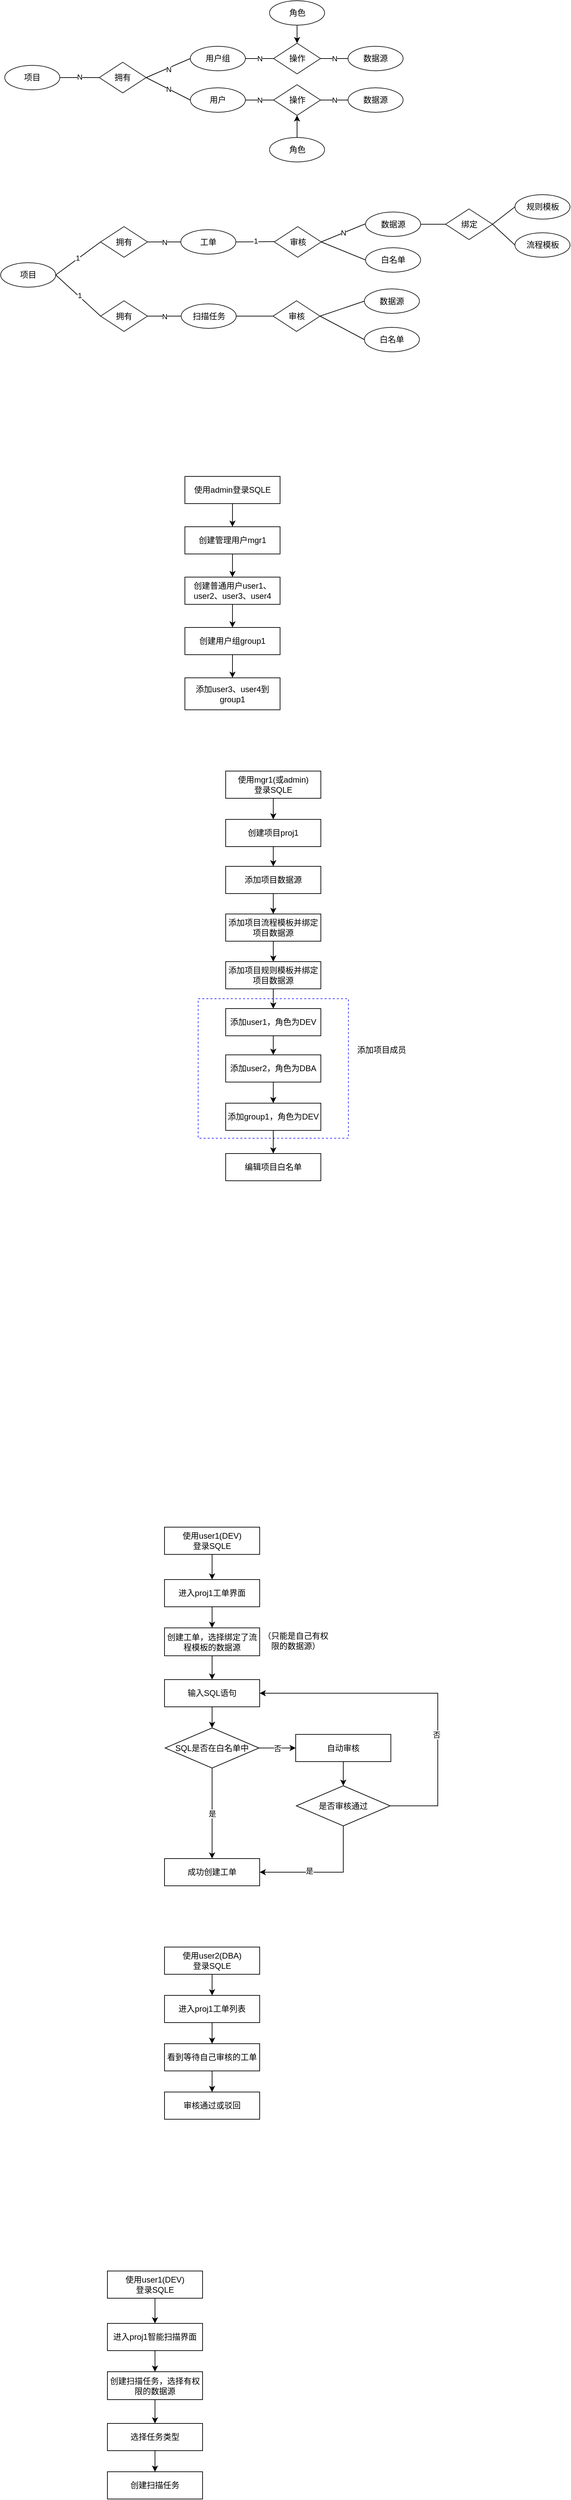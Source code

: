 <mxfile version="20.4.0" type="github">
  <diagram id="mYVRujsw0kvANxDBXX0q" name="Page-1">
    <mxGraphModel dx="1426" dy="1893" grid="0" gridSize="10" guides="1" tooltips="1" connect="1" arrows="1" fold="1" page="1" pageScale="1" pageWidth="850" pageHeight="1100" math="0" shadow="0">
      <root>
        <mxCell id="0" />
        <mxCell id="1" parent="0" />
        <mxCell id="mYt-dQ_EKpgAcm44ap4p-28" value="" style="verticalLabelPosition=bottom;verticalAlign=top;html=1;shape=mxgraph.basic.rect;fillColor2=none;strokeWidth=1;size=20;indent=5;fillColor=none;dashed=1;strokeColor=#3333FF;" vertex="1" parent="1">
          <mxGeometry x="292.5" y="382.5" width="221" height="205" as="geometry" />
        </mxCell>
        <mxCell id="mYt-dQ_EKpgAcm44ap4p-18" style="edgeStyle=orthogonalEdgeStyle;rounded=0;orthogonalLoop=1;jettySize=auto;html=1;" edge="1" parent="1" source="7y-xZiBahoW6S9qinBv4-1" target="7y-xZiBahoW6S9qinBv4-3">
          <mxGeometry relative="1" as="geometry" />
        </mxCell>
        <mxCell id="7y-xZiBahoW6S9qinBv4-1" value="使用admin登录SQLE" style="rounded=0;whiteSpace=wrap;html=1;" parent="1" vertex="1">
          <mxGeometry x="273" y="-385" width="140" height="40" as="geometry" />
        </mxCell>
        <mxCell id="mYt-dQ_EKpgAcm44ap4p-19" style="edgeStyle=orthogonalEdgeStyle;rounded=0;orthogonalLoop=1;jettySize=auto;html=1;" edge="1" parent="1" source="7y-xZiBahoW6S9qinBv4-3" target="7y-xZiBahoW6S9qinBv4-5">
          <mxGeometry relative="1" as="geometry" />
        </mxCell>
        <mxCell id="7y-xZiBahoW6S9qinBv4-3" value="创建管理用户mgr1" style="rounded=0;whiteSpace=wrap;html=1;" parent="1" vertex="1">
          <mxGeometry x="273" y="-311" width="140" height="40" as="geometry" />
        </mxCell>
        <mxCell id="mYt-dQ_EKpgAcm44ap4p-20" style="edgeStyle=orthogonalEdgeStyle;rounded=0;orthogonalLoop=1;jettySize=auto;html=1;entryX=0.5;entryY=0;entryDx=0;entryDy=0;" edge="1" parent="1" source="7y-xZiBahoW6S9qinBv4-5" target="7y-xZiBahoW6S9qinBv4-7">
          <mxGeometry relative="1" as="geometry" />
        </mxCell>
        <mxCell id="7y-xZiBahoW6S9qinBv4-5" value="创建普通用户user1、user2、user3、user4" style="rounded=0;whiteSpace=wrap;html=1;" parent="1" vertex="1">
          <mxGeometry x="273" y="-237" width="140" height="40" as="geometry" />
        </mxCell>
        <mxCell id="mYt-dQ_EKpgAcm44ap4p-21" style="edgeStyle=orthogonalEdgeStyle;rounded=0;orthogonalLoop=1;jettySize=auto;html=1;entryX=0.5;entryY=0;entryDx=0;entryDy=0;" edge="1" parent="1" source="7y-xZiBahoW6S9qinBv4-7" target="7y-xZiBahoW6S9qinBv4-15">
          <mxGeometry relative="1" as="geometry" />
        </mxCell>
        <mxCell id="7y-xZiBahoW6S9qinBv4-7" value="创建用户组group1" style="rounded=0;whiteSpace=wrap;html=1;" parent="1" vertex="1">
          <mxGeometry x="273" y="-163" width="140" height="40" as="geometry" />
        </mxCell>
        <mxCell id="7y-xZiBahoW6S9qinBv4-15" value="添加user3、user4到group1" style="rounded=0;whiteSpace=wrap;html=1;" parent="1" vertex="1">
          <mxGeometry x="273" y="-89" width="140" height="47" as="geometry" />
        </mxCell>
        <mxCell id="7y-xZiBahoW6S9qinBv4-19" style="edgeStyle=orthogonalEdgeStyle;rounded=0;orthogonalLoop=1;jettySize=auto;html=1;entryX=0.5;entryY=0;entryDx=0;entryDy=0;" parent="1" source="7y-xZiBahoW6S9qinBv4-17" target="7y-xZiBahoW6S9qinBv4-18" edge="1">
          <mxGeometry relative="1" as="geometry" />
        </mxCell>
        <mxCell id="7y-xZiBahoW6S9qinBv4-17" value="使用mgr1(或admin)&lt;br&gt;登录SQLE" style="rounded=0;whiteSpace=wrap;html=1;" parent="1" vertex="1">
          <mxGeometry x="333" y="48" width="140" height="40" as="geometry" />
        </mxCell>
        <mxCell id="mYt-dQ_EKpgAcm44ap4p-22" style="edgeStyle=orthogonalEdgeStyle;rounded=0;orthogonalLoop=1;jettySize=auto;html=1;entryX=0.5;entryY=0;entryDx=0;entryDy=0;" edge="1" parent="1" source="7y-xZiBahoW6S9qinBv4-18" target="7y-xZiBahoW6S9qinBv4-20">
          <mxGeometry relative="1" as="geometry" />
        </mxCell>
        <mxCell id="7y-xZiBahoW6S9qinBv4-18" value="创建项目proj1" style="rounded=0;whiteSpace=wrap;html=1;" parent="1" vertex="1">
          <mxGeometry x="333" y="119" width="140" height="40" as="geometry" />
        </mxCell>
        <mxCell id="mYt-dQ_EKpgAcm44ap4p-23" style="edgeStyle=orthogonalEdgeStyle;rounded=0;orthogonalLoop=1;jettySize=auto;html=1;entryX=0.5;entryY=0;entryDx=0;entryDy=0;" edge="1" parent="1" source="7y-xZiBahoW6S9qinBv4-20" target="7y-xZiBahoW6S9qinBv4-22">
          <mxGeometry relative="1" as="geometry" />
        </mxCell>
        <mxCell id="7y-xZiBahoW6S9qinBv4-20" value="添加项目数据源" style="rounded=0;whiteSpace=wrap;html=1;" parent="1" vertex="1">
          <mxGeometry x="333" y="188" width="140" height="40" as="geometry" />
        </mxCell>
        <mxCell id="mYt-dQ_EKpgAcm44ap4p-24" style="edgeStyle=orthogonalEdgeStyle;rounded=0;orthogonalLoop=1;jettySize=auto;html=1;entryX=0.5;entryY=0;entryDx=0;entryDy=0;" edge="1" parent="1" source="7y-xZiBahoW6S9qinBv4-22" target="7y-xZiBahoW6S9qinBv4-25">
          <mxGeometry relative="1" as="geometry" />
        </mxCell>
        <mxCell id="7y-xZiBahoW6S9qinBv4-22" value="添加项目流程模板并绑定项目数据源" style="rounded=0;whiteSpace=wrap;html=1;" parent="1" vertex="1">
          <mxGeometry x="333" y="258" width="140" height="40" as="geometry" />
        </mxCell>
        <mxCell id="mYt-dQ_EKpgAcm44ap4p-25" style="edgeStyle=orthogonalEdgeStyle;rounded=0;orthogonalLoop=1;jettySize=auto;html=1;exitX=0.5;exitY=1;exitDx=0;exitDy=0;entryX=0.5;entryY=0;entryDx=0;entryDy=0;" edge="1" parent="1" source="7y-xZiBahoW6S9qinBv4-25" target="7y-xZiBahoW6S9qinBv4-32">
          <mxGeometry relative="1" as="geometry" />
        </mxCell>
        <mxCell id="7y-xZiBahoW6S9qinBv4-25" value="添加项目规则模板并绑定项目数据源" style="rounded=0;whiteSpace=wrap;html=1;" parent="1" vertex="1">
          <mxGeometry x="333" y="328" width="140" height="40" as="geometry" />
        </mxCell>
        <mxCell id="7y-xZiBahoW6S9qinBv4-30" value="编辑项目白名单" style="rounded=0;whiteSpace=wrap;html=1;" parent="1" vertex="1">
          <mxGeometry x="333" y="610" width="140" height="40" as="geometry" />
        </mxCell>
        <mxCell id="mYt-dQ_EKpgAcm44ap4p-26" style="edgeStyle=orthogonalEdgeStyle;rounded=0;orthogonalLoop=1;jettySize=auto;html=1;" edge="1" parent="1" source="7y-xZiBahoW6S9qinBv4-32" target="7y-xZiBahoW6S9qinBv4-34">
          <mxGeometry relative="1" as="geometry" />
        </mxCell>
        <mxCell id="7y-xZiBahoW6S9qinBv4-32" value="添加user1，角色为DEV" style="rounded=0;whiteSpace=wrap;html=1;" parent="1" vertex="1">
          <mxGeometry x="333" y="397" width="140" height="40" as="geometry" />
        </mxCell>
        <mxCell id="mYt-dQ_EKpgAcm44ap4p-27" style="edgeStyle=orthogonalEdgeStyle;rounded=0;orthogonalLoop=1;jettySize=auto;html=1;entryX=0.5;entryY=0;entryDx=0;entryDy=0;" edge="1" parent="1" source="7y-xZiBahoW6S9qinBv4-34" target="7y-xZiBahoW6S9qinBv4-36">
          <mxGeometry relative="1" as="geometry" />
        </mxCell>
        <mxCell id="7y-xZiBahoW6S9qinBv4-34" value="添加user2，角色为DBA" style="rounded=0;whiteSpace=wrap;html=1;" parent="1" vertex="1">
          <mxGeometry x="333" y="465" width="140" height="40" as="geometry" />
        </mxCell>
        <mxCell id="mYt-dQ_EKpgAcm44ap4p-31" style="edgeStyle=orthogonalEdgeStyle;rounded=0;orthogonalLoop=1;jettySize=auto;html=1;" edge="1" parent="1" source="7y-xZiBahoW6S9qinBv4-36" target="7y-xZiBahoW6S9qinBv4-30">
          <mxGeometry relative="1" as="geometry" />
        </mxCell>
        <mxCell id="7y-xZiBahoW6S9qinBv4-36" value="添加group1，角色为DEV" style="rounded=0;whiteSpace=wrap;html=1;" parent="1" vertex="1">
          <mxGeometry x="333" y="536" width="140" height="40" as="geometry" />
        </mxCell>
        <mxCell id="7y-xZiBahoW6S9qinBv4-47" style="edgeStyle=orthogonalEdgeStyle;rounded=0;orthogonalLoop=1;jettySize=auto;html=1;" parent="1" source="7y-xZiBahoW6S9qinBv4-45" target="7y-xZiBahoW6S9qinBv4-46" edge="1">
          <mxGeometry relative="1" as="geometry" />
        </mxCell>
        <mxCell id="7y-xZiBahoW6S9qinBv4-45" value="使用user1(DEV)&lt;br&gt;登录SQLE" style="rounded=0;whiteSpace=wrap;html=1;" parent="1" vertex="1">
          <mxGeometry x="243" y="1159" width="140" height="40" as="geometry" />
        </mxCell>
        <mxCell id="7y-xZiBahoW6S9qinBv4-49" style="edgeStyle=orthogonalEdgeStyle;rounded=0;orthogonalLoop=1;jettySize=auto;html=1;" parent="1" source="7y-xZiBahoW6S9qinBv4-46" target="7y-xZiBahoW6S9qinBv4-48" edge="1">
          <mxGeometry relative="1" as="geometry" />
        </mxCell>
        <mxCell id="7y-xZiBahoW6S9qinBv4-46" value="进入proj1工单界面" style="rounded=0;whiteSpace=wrap;html=1;" parent="1" vertex="1">
          <mxGeometry x="243" y="1236" width="140" height="40" as="geometry" />
        </mxCell>
        <mxCell id="mYt-dQ_EKpgAcm44ap4p-2" style="edgeStyle=orthogonalEdgeStyle;rounded=0;orthogonalLoop=1;jettySize=auto;html=1;entryX=0.5;entryY=0;entryDx=0;entryDy=0;" edge="1" parent="1" source="7y-xZiBahoW6S9qinBv4-48" target="mYt-dQ_EKpgAcm44ap4p-1">
          <mxGeometry relative="1" as="geometry" />
        </mxCell>
        <mxCell id="7y-xZiBahoW6S9qinBv4-48" value="创建工单，选择绑定了流程模板的数据源" style="rounded=0;whiteSpace=wrap;html=1;" parent="1" vertex="1">
          <mxGeometry x="243" y="1307" width="140" height="41" as="geometry" />
        </mxCell>
        <mxCell id="mYt-dQ_EKpgAcm44ap4p-6" style="edgeStyle=orthogonalEdgeStyle;rounded=0;orthogonalLoop=1;jettySize=auto;html=1;entryX=0.5;entryY=0;entryDx=0;entryDy=0;" edge="1" parent="1" source="mYt-dQ_EKpgAcm44ap4p-1" target="mYt-dQ_EKpgAcm44ap4p-5">
          <mxGeometry relative="1" as="geometry" />
        </mxCell>
        <mxCell id="mYt-dQ_EKpgAcm44ap4p-1" value="输入SQL语句" style="rounded=0;whiteSpace=wrap;html=1;" vertex="1" parent="1">
          <mxGeometry x="243" y="1383" width="140" height="40" as="geometry" />
        </mxCell>
        <mxCell id="mYt-dQ_EKpgAcm44ap4p-3" value="成功创建工单" style="rounded=0;whiteSpace=wrap;html=1;" vertex="1" parent="1">
          <mxGeometry x="243" y="1646" width="140" height="40" as="geometry" />
        </mxCell>
        <mxCell id="mYt-dQ_EKpgAcm44ap4p-7" value="是" style="edgeStyle=orthogonalEdgeStyle;rounded=0;orthogonalLoop=1;jettySize=auto;html=1;entryX=0.5;entryY=0;entryDx=0;entryDy=0;" edge="1" parent="1" source="mYt-dQ_EKpgAcm44ap4p-5" target="mYt-dQ_EKpgAcm44ap4p-3">
          <mxGeometry relative="1" as="geometry" />
        </mxCell>
        <mxCell id="mYt-dQ_EKpgAcm44ap4p-9" value="否" style="edgeStyle=orthogonalEdgeStyle;rounded=0;orthogonalLoop=1;jettySize=auto;html=1;entryX=0;entryY=0.5;entryDx=0;entryDy=0;" edge="1" parent="1" source="mYt-dQ_EKpgAcm44ap4p-5" target="mYt-dQ_EKpgAcm44ap4p-8">
          <mxGeometry relative="1" as="geometry" />
        </mxCell>
        <mxCell id="mYt-dQ_EKpgAcm44ap4p-5" value="SQL是否在白名单中" style="rhombus;whiteSpace=wrap;html=1;" vertex="1" parent="1">
          <mxGeometry x="244" y="1454" width="138" height="59" as="geometry" />
        </mxCell>
        <mxCell id="mYt-dQ_EKpgAcm44ap4p-11" style="edgeStyle=orthogonalEdgeStyle;rounded=0;orthogonalLoop=1;jettySize=auto;html=1;" edge="1" parent="1" source="mYt-dQ_EKpgAcm44ap4p-8" target="mYt-dQ_EKpgAcm44ap4p-10">
          <mxGeometry relative="1" as="geometry" />
        </mxCell>
        <mxCell id="mYt-dQ_EKpgAcm44ap4p-8" value="自动审核" style="rounded=0;whiteSpace=wrap;html=1;" vertex="1" parent="1">
          <mxGeometry x="436" y="1463.5" width="140" height="40" as="geometry" />
        </mxCell>
        <mxCell id="mYt-dQ_EKpgAcm44ap4p-12" style="edgeStyle=orthogonalEdgeStyle;rounded=0;orthogonalLoop=1;jettySize=auto;html=1;entryX=1;entryY=0.5;entryDx=0;entryDy=0;exitX=0.5;exitY=1;exitDx=0;exitDy=0;" edge="1" parent="1" source="mYt-dQ_EKpgAcm44ap4p-10" target="mYt-dQ_EKpgAcm44ap4p-3">
          <mxGeometry relative="1" as="geometry" />
        </mxCell>
        <mxCell id="mYt-dQ_EKpgAcm44ap4p-13" value="是" style="edgeLabel;html=1;align=center;verticalAlign=middle;resizable=0;points=[];" vertex="1" connectable="0" parent="mYt-dQ_EKpgAcm44ap4p-12">
          <mxGeometry x="-0.181" y="-2" relative="1" as="geometry">
            <mxPoint x="-40" as="offset" />
          </mxGeometry>
        </mxCell>
        <mxCell id="mYt-dQ_EKpgAcm44ap4p-14" style="edgeStyle=orthogonalEdgeStyle;rounded=0;orthogonalLoop=1;jettySize=auto;html=1;entryX=1;entryY=0.5;entryDx=0;entryDy=0;" edge="1" parent="1" source="mYt-dQ_EKpgAcm44ap4p-10" target="mYt-dQ_EKpgAcm44ap4p-1">
          <mxGeometry relative="1" as="geometry">
            <Array as="points">
              <mxPoint x="645" y="1569" />
              <mxPoint x="645" y="1403" />
            </Array>
          </mxGeometry>
        </mxCell>
        <mxCell id="mYt-dQ_EKpgAcm44ap4p-15" value="否" style="edgeLabel;html=1;align=center;verticalAlign=middle;resizable=0;points=[];" vertex="1" connectable="0" parent="mYt-dQ_EKpgAcm44ap4p-14">
          <mxGeometry x="-0.296" y="2" relative="1" as="geometry">
            <mxPoint as="offset" />
          </mxGeometry>
        </mxCell>
        <mxCell id="mYt-dQ_EKpgAcm44ap4p-10" value="是否审核通过" style="rhombus;whiteSpace=wrap;html=1;" vertex="1" parent="1">
          <mxGeometry x="437" y="1539" width="138" height="59" as="geometry" />
        </mxCell>
        <mxCell id="mYt-dQ_EKpgAcm44ap4p-29" value="添加项目成员" style="text;html=1;align=center;verticalAlign=middle;resizable=0;points=[];autosize=1;strokeColor=none;fillColor=none;" vertex="1" parent="1">
          <mxGeometry x="517" y="445" width="90" height="26" as="geometry" />
        </mxCell>
        <mxCell id="mYt-dQ_EKpgAcm44ap4p-35" style="edgeStyle=orthogonalEdgeStyle;rounded=0;orthogonalLoop=1;jettySize=auto;html=1;" edge="1" parent="1" source="mYt-dQ_EKpgAcm44ap4p-33" target="mYt-dQ_EKpgAcm44ap4p-34">
          <mxGeometry relative="1" as="geometry" />
        </mxCell>
        <mxCell id="mYt-dQ_EKpgAcm44ap4p-33" value="使用user2(DBA)&lt;br&gt;登录SQLE" style="rounded=0;whiteSpace=wrap;html=1;" vertex="1" parent="1">
          <mxGeometry x="243" y="1776" width="140" height="40" as="geometry" />
        </mxCell>
        <mxCell id="mYt-dQ_EKpgAcm44ap4p-37" style="edgeStyle=orthogonalEdgeStyle;rounded=0;orthogonalLoop=1;jettySize=auto;html=1;entryX=0.5;entryY=0;entryDx=0;entryDy=0;" edge="1" parent="1" source="mYt-dQ_EKpgAcm44ap4p-34" target="mYt-dQ_EKpgAcm44ap4p-36">
          <mxGeometry relative="1" as="geometry" />
        </mxCell>
        <mxCell id="mYt-dQ_EKpgAcm44ap4p-34" value="进入proj1工单列表" style="rounded=0;whiteSpace=wrap;html=1;" vertex="1" parent="1">
          <mxGeometry x="243" y="1847" width="140" height="40" as="geometry" />
        </mxCell>
        <mxCell id="mYt-dQ_EKpgAcm44ap4p-39" style="edgeStyle=orthogonalEdgeStyle;rounded=0;orthogonalLoop=1;jettySize=auto;html=1;" edge="1" parent="1" source="mYt-dQ_EKpgAcm44ap4p-36" target="mYt-dQ_EKpgAcm44ap4p-38">
          <mxGeometry relative="1" as="geometry" />
        </mxCell>
        <mxCell id="mYt-dQ_EKpgAcm44ap4p-36" value="看到等待自己审核的工单" style="rounded=0;whiteSpace=wrap;html=1;" vertex="1" parent="1">
          <mxGeometry x="243" y="1918" width="140" height="40" as="geometry" />
        </mxCell>
        <mxCell id="mYt-dQ_EKpgAcm44ap4p-38" value="审核通过或驳回" style="rounded=0;whiteSpace=wrap;html=1;" vertex="1" parent="1">
          <mxGeometry x="243" y="1989" width="140" height="40" as="geometry" />
        </mxCell>
        <mxCell id="mYt-dQ_EKpgAcm44ap4p-40" style="edgeStyle=orthogonalEdgeStyle;rounded=0;orthogonalLoop=1;jettySize=auto;html=1;" edge="1" parent="1" source="mYt-dQ_EKpgAcm44ap4p-41" target="mYt-dQ_EKpgAcm44ap4p-43">
          <mxGeometry relative="1" as="geometry" />
        </mxCell>
        <mxCell id="mYt-dQ_EKpgAcm44ap4p-41" value="使用user1(DEV)&lt;br&gt;登录SQLE" style="rounded=0;whiteSpace=wrap;html=1;" vertex="1" parent="1">
          <mxGeometry x="159" y="2252" width="140" height="40" as="geometry" />
        </mxCell>
        <mxCell id="mYt-dQ_EKpgAcm44ap4p-42" style="edgeStyle=orthogonalEdgeStyle;rounded=0;orthogonalLoop=1;jettySize=auto;html=1;" edge="1" parent="1" source="mYt-dQ_EKpgAcm44ap4p-43" target="mYt-dQ_EKpgAcm44ap4p-45">
          <mxGeometry relative="1" as="geometry" />
        </mxCell>
        <mxCell id="mYt-dQ_EKpgAcm44ap4p-43" value="进入proj1智能扫描界面" style="rounded=0;whiteSpace=wrap;html=1;" vertex="1" parent="1">
          <mxGeometry x="159" y="2329" width="140" height="40" as="geometry" />
        </mxCell>
        <mxCell id="mYt-dQ_EKpgAcm44ap4p-44" style="edgeStyle=orthogonalEdgeStyle;rounded=0;orthogonalLoop=1;jettySize=auto;html=1;entryX=0.5;entryY=0;entryDx=0;entryDy=0;" edge="1" parent="1" source="mYt-dQ_EKpgAcm44ap4p-45" target="mYt-dQ_EKpgAcm44ap4p-47">
          <mxGeometry relative="1" as="geometry" />
        </mxCell>
        <mxCell id="mYt-dQ_EKpgAcm44ap4p-45" value="创建扫描任务，选择有权限的数据源" style="rounded=0;whiteSpace=wrap;html=1;" vertex="1" parent="1">
          <mxGeometry x="159" y="2400" width="140" height="41" as="geometry" />
        </mxCell>
        <mxCell id="mYt-dQ_EKpgAcm44ap4p-46" style="edgeStyle=orthogonalEdgeStyle;rounded=0;orthogonalLoop=1;jettySize=auto;html=1;entryX=0.5;entryY=0;entryDx=0;entryDy=0;" edge="1" parent="1" source="mYt-dQ_EKpgAcm44ap4p-47">
          <mxGeometry relative="1" as="geometry">
            <mxPoint x="229" y="2547" as="targetPoint" />
          </mxGeometry>
        </mxCell>
        <mxCell id="mYt-dQ_EKpgAcm44ap4p-47" value="选择任务类型" style="rounded=0;whiteSpace=wrap;html=1;" vertex="1" parent="1">
          <mxGeometry x="159" y="2476" width="140" height="40" as="geometry" />
        </mxCell>
        <mxCell id="mYt-dQ_EKpgAcm44ap4p-48" value="创建扫描任务" style="rounded=0;whiteSpace=wrap;html=1;" vertex="1" parent="1">
          <mxGeometry x="159" y="2547" width="140" height="40" as="geometry" />
        </mxCell>
        <mxCell id="mYt-dQ_EKpgAcm44ap4p-64" value="用户" style="ellipse;whiteSpace=wrap;html=1;strokeColor=#1A1A1A;fillColor=none;" vertex="1" parent="1">
          <mxGeometry x="281" y="-956" width="81" height="36" as="geometry" />
        </mxCell>
        <mxCell id="mYt-dQ_EKpgAcm44ap4p-65" value="用户组" style="ellipse;whiteSpace=wrap;html=1;strokeColor=#1A1A1A;fillColor=none;" vertex="1" parent="1">
          <mxGeometry x="281" y="-1017" width="81" height="36" as="geometry" />
        </mxCell>
        <mxCell id="mYt-dQ_EKpgAcm44ap4p-68" value="工单" style="ellipse;whiteSpace=wrap;html=1;strokeColor=#1A1A1A;fillColor=none;" vertex="1" parent="1">
          <mxGeometry x="267" y="-747.5" width="81" height="36" as="geometry" />
        </mxCell>
        <mxCell id="mYt-dQ_EKpgAcm44ap4p-69" value="扫描任务" style="ellipse;whiteSpace=wrap;html=1;strokeColor=#1A1A1A;fillColor=none;" vertex="1" parent="1">
          <mxGeometry x="267.5" y="-638.5" width="81" height="36" as="geometry" />
        </mxCell>
        <mxCell id="mYt-dQ_EKpgAcm44ap4p-72" value="流程模板" style="ellipse;whiteSpace=wrap;html=1;strokeColor=#1A1A1A;fillColor=none;" vertex="1" parent="1">
          <mxGeometry x="758.5" y="-743" width="81" height="36" as="geometry" />
        </mxCell>
        <mxCell id="mYt-dQ_EKpgAcm44ap4p-84" value="（只能是自己有权限的数据源）" style="text;html=1;strokeColor=none;fillColor=none;align=center;verticalAlign=middle;whiteSpace=wrap;rounded=0;" vertex="1" parent="1">
          <mxGeometry x="386" y="1311" width="100" height="30" as="geometry" />
        </mxCell>
        <mxCell id="mYt-dQ_EKpgAcm44ap4p-87" value="项目" style="ellipse;whiteSpace=wrap;html=1;strokeColor=#1A1A1A;fillColor=none;" vertex="1" parent="1">
          <mxGeometry x="8" y="-989" width="81" height="36" as="geometry" />
        </mxCell>
        <mxCell id="mYt-dQ_EKpgAcm44ap4p-88" value="拥有" style="rhombus;whiteSpace=wrap;html=1;strokeColor=#1A1A1A;fillColor=none;" vertex="1" parent="1">
          <mxGeometry x="147" y="-993.5" width="69" height="45" as="geometry" />
        </mxCell>
        <mxCell id="mYt-dQ_EKpgAcm44ap4p-91" value="" style="endArrow=none;html=1;rounded=0;exitX=1;exitY=0.5;exitDx=0;exitDy=0;entryX=0;entryY=0.5;entryDx=0;entryDy=0;" edge="1" parent="1" source="mYt-dQ_EKpgAcm44ap4p-88" target="mYt-dQ_EKpgAcm44ap4p-65">
          <mxGeometry width="50" height="50" relative="1" as="geometry">
            <mxPoint x="218" y="-814" as="sourcePoint" />
            <mxPoint x="271" y="-970.75" as="targetPoint" />
          </mxGeometry>
        </mxCell>
        <mxCell id="mYt-dQ_EKpgAcm44ap4p-95" value="N" style="edgeLabel;html=1;align=center;verticalAlign=middle;resizable=0;points=[];" vertex="1" connectable="0" parent="mYt-dQ_EKpgAcm44ap4p-91">
          <mxGeometry x="-0.018" y="-2" relative="1" as="geometry">
            <mxPoint as="offset" />
          </mxGeometry>
        </mxCell>
        <mxCell id="mYt-dQ_EKpgAcm44ap4p-92" value="" style="endArrow=none;html=1;rounded=0;exitX=1;exitY=0.5;exitDx=0;exitDy=0;entryX=0;entryY=0.5;entryDx=0;entryDy=0;" edge="1" parent="1" source="mYt-dQ_EKpgAcm44ap4p-87" target="mYt-dQ_EKpgAcm44ap4p-88">
          <mxGeometry width="50" height="50" relative="1" as="geometry">
            <mxPoint x="124" y="-890" as="sourcePoint" />
            <mxPoint x="174" y="-940" as="targetPoint" />
          </mxGeometry>
        </mxCell>
        <mxCell id="mYt-dQ_EKpgAcm44ap4p-93" value="N" style="edgeLabel;html=1;align=center;verticalAlign=middle;resizable=0;points=[];" vertex="1" connectable="0" parent="mYt-dQ_EKpgAcm44ap4p-92">
          <mxGeometry y="2" relative="1" as="geometry">
            <mxPoint y="1" as="offset" />
          </mxGeometry>
        </mxCell>
        <mxCell id="mYt-dQ_EKpgAcm44ap4p-96" value="N" style="endArrow=none;html=1;rounded=0;exitX=1;exitY=0.5;exitDx=0;exitDy=0;entryX=0;entryY=0.5;entryDx=0;entryDy=0;" edge="1" parent="1" source="mYt-dQ_EKpgAcm44ap4p-88" target="mYt-dQ_EKpgAcm44ap4p-64">
          <mxGeometry width="50" height="50" relative="1" as="geometry">
            <mxPoint x="226" y="-904" as="sourcePoint" />
            <mxPoint x="276" y="-954" as="targetPoint" />
          </mxGeometry>
        </mxCell>
        <mxCell id="mYt-dQ_EKpgAcm44ap4p-97" value="项目" style="ellipse;whiteSpace=wrap;html=1;strokeColor=#1A1A1A;fillColor=none;" vertex="1" parent="1">
          <mxGeometry x="2" y="-699" width="81" height="36" as="geometry" />
        </mxCell>
        <mxCell id="mYt-dQ_EKpgAcm44ap4p-98" value="拥有" style="rhombus;whiteSpace=wrap;html=1;strokeColor=#1A1A1A;fillColor=none;" vertex="1" parent="1">
          <mxGeometry x="149" y="-752" width="69" height="45" as="geometry" />
        </mxCell>
        <mxCell id="mYt-dQ_EKpgAcm44ap4p-99" value="" style="endArrow=none;html=1;rounded=0;exitX=1;exitY=0.5;exitDx=0;exitDy=0;entryX=0;entryY=0.5;entryDx=0;entryDy=0;" edge="1" parent="1" source="mYt-dQ_EKpgAcm44ap4p-97" target="mYt-dQ_EKpgAcm44ap4p-98">
          <mxGeometry width="50" height="50" relative="1" as="geometry">
            <mxPoint x="126" y="-648.5" as="sourcePoint" />
            <mxPoint x="176" y="-698.5" as="targetPoint" />
          </mxGeometry>
        </mxCell>
        <mxCell id="mYt-dQ_EKpgAcm44ap4p-100" value="1" style="edgeLabel;html=1;align=center;verticalAlign=middle;resizable=0;points=[];" vertex="1" connectable="0" parent="mYt-dQ_EKpgAcm44ap4p-99">
          <mxGeometry y="2" relative="1" as="geometry">
            <mxPoint y="1" as="offset" />
          </mxGeometry>
        </mxCell>
        <mxCell id="mYt-dQ_EKpgAcm44ap4p-101" value="N" style="endArrow=none;html=1;rounded=0;exitX=1;exitY=0.5;exitDx=0;exitDy=0;entryX=0;entryY=0.5;entryDx=0;entryDy=0;" edge="1" parent="1" source="mYt-dQ_EKpgAcm44ap4p-98" target="mYt-dQ_EKpgAcm44ap4p-68">
          <mxGeometry width="50" height="50" relative="1" as="geometry">
            <mxPoint x="228" y="-806" as="sourcePoint" />
            <mxPoint x="293.5" y="-787" as="targetPoint" />
          </mxGeometry>
        </mxCell>
        <mxCell id="mYt-dQ_EKpgAcm44ap4p-103" value="拥有" style="rhombus;whiteSpace=wrap;html=1;strokeColor=#1A1A1A;fillColor=none;" vertex="1" parent="1">
          <mxGeometry x="149" y="-643" width="69" height="45" as="geometry" />
        </mxCell>
        <mxCell id="mYt-dQ_EKpgAcm44ap4p-106" value="N" style="endArrow=none;html=1;rounded=0;exitX=1;exitY=0.5;exitDx=0;exitDy=0;entryX=0;entryY=0.5;entryDx=0;entryDy=0;" edge="1" parent="1" source="mYt-dQ_EKpgAcm44ap4p-103" target="mYt-dQ_EKpgAcm44ap4p-69">
          <mxGeometry width="50" height="50" relative="1" as="geometry">
            <mxPoint x="228" y="-697" as="sourcePoint" />
            <mxPoint x="258" y="-620" as="targetPoint" />
          </mxGeometry>
        </mxCell>
        <mxCell id="mYt-dQ_EKpgAcm44ap4p-117" value="审核" style="rhombus;whiteSpace=wrap;html=1;strokeColor=#1A1A1A;fillColor=none;" vertex="1" parent="1">
          <mxGeometry x="404.5" y="-752" width="69" height="45" as="geometry" />
        </mxCell>
        <mxCell id="mYt-dQ_EKpgAcm44ap4p-118" value="数据源" style="ellipse;whiteSpace=wrap;html=1;strokeColor=#1A1A1A;fillColor=none;" vertex="1" parent="1">
          <mxGeometry x="538.75" y="-773.5" width="81" height="36" as="geometry" />
        </mxCell>
        <mxCell id="mYt-dQ_EKpgAcm44ap4p-119" value="" style="endArrow=none;html=1;rounded=0;entryX=0;entryY=0.5;entryDx=0;entryDy=0;exitX=1;exitY=0.5;exitDx=0;exitDy=0;" edge="1" parent="1" source="mYt-dQ_EKpgAcm44ap4p-68">
          <mxGeometry width="50" height="50" relative="1" as="geometry">
            <mxPoint x="359" y="-730" as="sourcePoint" />
            <mxPoint x="404.5" y="-730" as="targetPoint" />
          </mxGeometry>
        </mxCell>
        <mxCell id="mYt-dQ_EKpgAcm44ap4p-120" value="1" style="edgeLabel;html=1;align=center;verticalAlign=middle;resizable=0;points=[];" vertex="1" connectable="0" parent="mYt-dQ_EKpgAcm44ap4p-119">
          <mxGeometry y="2" relative="1" as="geometry">
            <mxPoint y="1" as="offset" />
          </mxGeometry>
        </mxCell>
        <mxCell id="mYt-dQ_EKpgAcm44ap4p-121" value="N" style="endArrow=none;html=1;rounded=0;exitX=1;exitY=0.5;exitDx=0;exitDy=0;entryX=0;entryY=0.5;entryDx=0;entryDy=0;" edge="1" parent="1" source="mYt-dQ_EKpgAcm44ap4p-117">
          <mxGeometry width="50" height="50" relative="1" as="geometry">
            <mxPoint x="472.75" y="-756" as="sourcePoint" />
            <mxPoint x="538.25" y="-756" as="targetPoint" />
          </mxGeometry>
        </mxCell>
        <mxCell id="mYt-dQ_EKpgAcm44ap4p-122" value="绑定" style="rhombus;whiteSpace=wrap;html=1;strokeColor=#1A1A1A;fillColor=none;" vertex="1" parent="1">
          <mxGeometry x="656.5" y="-778" width="69" height="45" as="geometry" />
        </mxCell>
        <mxCell id="mYt-dQ_EKpgAcm44ap4p-123" value="规则模板" style="ellipse;whiteSpace=wrap;html=1;strokeColor=#1A1A1A;fillColor=none;" vertex="1" parent="1">
          <mxGeometry x="758.5" y="-799" width="81" height="36" as="geometry" />
        </mxCell>
        <mxCell id="mYt-dQ_EKpgAcm44ap4p-124" value="" style="endArrow=none;html=1;rounded=0;exitX=1;exitY=0.5;exitDx=0;exitDy=0;entryX=0;entryY=0.5;entryDx=0;entryDy=0;" edge="1" parent="1" source="mYt-dQ_EKpgAcm44ap4p-118" target="mYt-dQ_EKpgAcm44ap4p-122">
          <mxGeometry width="50" height="50" relative="1" as="geometry">
            <mxPoint x="621.5" y="-746" as="sourcePoint" />
            <mxPoint x="671.5" y="-796" as="targetPoint" />
          </mxGeometry>
        </mxCell>
        <mxCell id="mYt-dQ_EKpgAcm44ap4p-126" value="" style="endArrow=none;html=1;rounded=0;exitX=0;exitY=0.5;exitDx=0;exitDy=0;entryX=1;entryY=0.5;entryDx=0;entryDy=0;" edge="1" parent="1" source="mYt-dQ_EKpgAcm44ap4p-123" target="mYt-dQ_EKpgAcm44ap4p-122">
          <mxGeometry width="50" height="50" relative="1" as="geometry">
            <mxPoint x="629.75" y="-745.5" as="sourcePoint" />
            <mxPoint x="666.5" y="-745.5" as="targetPoint" />
          </mxGeometry>
        </mxCell>
        <mxCell id="mYt-dQ_EKpgAcm44ap4p-127" value="" style="endArrow=none;html=1;rounded=0;exitX=1;exitY=0.5;exitDx=0;exitDy=0;entryX=0;entryY=0.5;entryDx=0;entryDy=0;" edge="1" parent="1" source="mYt-dQ_EKpgAcm44ap4p-122" target="mYt-dQ_EKpgAcm44ap4p-72">
          <mxGeometry width="50" height="50" relative="1" as="geometry">
            <mxPoint x="639.75" y="-735.5" as="sourcePoint" />
            <mxPoint x="676.5" y="-735.5" as="targetPoint" />
          </mxGeometry>
        </mxCell>
        <mxCell id="mYt-dQ_EKpgAcm44ap4p-128" value="审核" style="rhombus;whiteSpace=wrap;html=1;strokeColor=#1A1A1A;fillColor=none;" vertex="1" parent="1">
          <mxGeometry x="402.75" y="-643" width="69" height="45" as="geometry" />
        </mxCell>
        <mxCell id="mYt-dQ_EKpgAcm44ap4p-129" value="数据源" style="ellipse;whiteSpace=wrap;html=1;strokeColor=#1A1A1A;fillColor=none;" vertex="1" parent="1">
          <mxGeometry x="537" y="-660.5" width="81" height="36" as="geometry" />
        </mxCell>
        <mxCell id="mYt-dQ_EKpgAcm44ap4p-130" value="" style="endArrow=none;html=1;rounded=0;exitX=1;exitY=0.5;exitDx=0;exitDy=0;entryX=0;entryY=0.5;entryDx=0;entryDy=0;" edge="1" parent="1" source="mYt-dQ_EKpgAcm44ap4p-69" target="mYt-dQ_EKpgAcm44ap4p-128">
          <mxGeometry width="50" height="50" relative="1" as="geometry">
            <mxPoint x="628" y="-672.5" as="sourcePoint" />
            <mxPoint x="664.75" y="-672.5" as="targetPoint" />
          </mxGeometry>
        </mxCell>
        <mxCell id="mYt-dQ_EKpgAcm44ap4p-131" value="" style="endArrow=none;html=1;rounded=0;exitX=0;exitY=0.5;exitDx=0;exitDy=0;entryX=1;entryY=0.5;entryDx=0;entryDy=0;" edge="1" parent="1" source="mYt-dQ_EKpgAcm44ap4p-129" target="mYt-dQ_EKpgAcm44ap4p-128">
          <mxGeometry width="50" height="50" relative="1" as="geometry">
            <mxPoint x="358.5" y="-632.5" as="sourcePoint" />
            <mxPoint x="412.75" y="-632.5" as="targetPoint" />
          </mxGeometry>
        </mxCell>
        <mxCell id="mYt-dQ_EKpgAcm44ap4p-140" value="白名单" style="ellipse;whiteSpace=wrap;html=1;strokeColor=#1A1A1A;fillColor=none;" vertex="1" parent="1">
          <mxGeometry x="537" y="-604" width="81" height="36" as="geometry" />
        </mxCell>
        <mxCell id="mYt-dQ_EKpgAcm44ap4p-141" value="" style="endArrow=none;html=1;rounded=0;exitX=0;exitY=0.5;exitDx=0;exitDy=0;entryX=1;entryY=0.5;entryDx=0;entryDy=0;" edge="1" parent="1" source="mYt-dQ_EKpgAcm44ap4p-140" target="mYt-dQ_EKpgAcm44ap4p-128">
          <mxGeometry width="50" height="50" relative="1" as="geometry">
            <mxPoint x="547" y="-632.5" as="sourcePoint" />
            <mxPoint x="481.75" y="-632.5" as="targetPoint" />
          </mxGeometry>
        </mxCell>
        <mxCell id="mYt-dQ_EKpgAcm44ap4p-142" value="白名单" style="ellipse;whiteSpace=wrap;html=1;strokeColor=#1A1A1A;fillColor=none;" vertex="1" parent="1">
          <mxGeometry x="538.75" y="-721" width="81" height="36" as="geometry" />
        </mxCell>
        <mxCell id="mYt-dQ_EKpgAcm44ap4p-143" value="" style="endArrow=none;html=1;rounded=0;exitX=0;exitY=0.5;exitDx=0;exitDy=0;entryX=1;entryY=0.5;entryDx=0;entryDy=0;" edge="1" parent="1" source="mYt-dQ_EKpgAcm44ap4p-142" target="mYt-dQ_EKpgAcm44ap4p-117">
          <mxGeometry width="50" height="50" relative="1" as="geometry">
            <mxPoint x="547" y="-576" as="sourcePoint" />
            <mxPoint x="481.75" y="-632.5" as="targetPoint" />
          </mxGeometry>
        </mxCell>
        <mxCell id="mYt-dQ_EKpgAcm44ap4p-144" value="" style="endArrow=none;html=1;rounded=0;exitX=1;exitY=0.5;exitDx=0;exitDy=0;entryX=0;entryY=0.5;entryDx=0;entryDy=0;" edge="1" parent="1" source="mYt-dQ_EKpgAcm44ap4p-97" target="mYt-dQ_EKpgAcm44ap4p-103">
          <mxGeometry width="50" height="50" relative="1" as="geometry">
            <mxPoint x="101" y="-719.5" as="sourcePoint" />
            <mxPoint x="159" y="-719.5" as="targetPoint" />
          </mxGeometry>
        </mxCell>
        <mxCell id="mYt-dQ_EKpgAcm44ap4p-145" value="1" style="edgeLabel;html=1;align=center;verticalAlign=middle;resizable=0;points=[];" vertex="1" connectable="0" parent="mYt-dQ_EKpgAcm44ap4p-144">
          <mxGeometry y="2" relative="1" as="geometry">
            <mxPoint y="1" as="offset" />
          </mxGeometry>
        </mxCell>
        <mxCell id="mYt-dQ_EKpgAcm44ap4p-156" value="操作" style="rhombus;whiteSpace=wrap;html=1;strokeColor=#1A1A1A;fillColor=none;" vertex="1" parent="1">
          <mxGeometry x="403.5" y="-960.5" width="69" height="45" as="geometry" />
        </mxCell>
        <mxCell id="mYt-dQ_EKpgAcm44ap4p-157" value="数据源" style="ellipse;whiteSpace=wrap;html=1;strokeColor=#1A1A1A;fillColor=none;" vertex="1" parent="1">
          <mxGeometry x="513" y="-956" width="81" height="36" as="geometry" />
        </mxCell>
        <mxCell id="mYt-dQ_EKpgAcm44ap4p-158" value="N" style="endArrow=none;html=1;rounded=0;exitX=1;exitY=0.5;exitDx=0;exitDy=0;entryX=0;entryY=0.5;entryDx=0;entryDy=0;" edge="1" parent="1" source="mYt-dQ_EKpgAcm44ap4p-64" target="mYt-dQ_EKpgAcm44ap4p-156">
          <mxGeometry width="50" height="50" relative="1" as="geometry">
            <mxPoint x="231.5" y="-753.5" as="sourcePoint" />
            <mxPoint x="280.5" y="-753.5" as="targetPoint" />
          </mxGeometry>
        </mxCell>
        <mxCell id="mYt-dQ_EKpgAcm44ap4p-160" value="N" style="endArrow=none;html=1;rounded=0;exitX=1;exitY=0.5;exitDx=0;exitDy=0;entryX=0;entryY=0.5;entryDx=0;entryDy=0;" edge="1" parent="1" source="mYt-dQ_EKpgAcm44ap4p-156" target="mYt-dQ_EKpgAcm44ap4p-157">
          <mxGeometry width="50" height="50" relative="1" as="geometry">
            <mxPoint x="382" y="-918" as="sourcePoint" />
            <mxPoint x="423.5" y="-918" as="targetPoint" />
          </mxGeometry>
        </mxCell>
        <mxCell id="mYt-dQ_EKpgAcm44ap4p-162" style="edgeStyle=orthogonalEdgeStyle;rounded=0;orthogonalLoop=1;jettySize=auto;html=1;entryX=0.5;entryY=1;entryDx=0;entryDy=0;" edge="1" parent="1" source="mYt-dQ_EKpgAcm44ap4p-161" target="mYt-dQ_EKpgAcm44ap4p-156">
          <mxGeometry relative="1" as="geometry" />
        </mxCell>
        <mxCell id="mYt-dQ_EKpgAcm44ap4p-161" value="角色" style="ellipse;whiteSpace=wrap;html=1;strokeColor=#1A1A1A;fillColor=none;" vertex="1" parent="1">
          <mxGeometry x="397.5" y="-883" width="81" height="36" as="geometry" />
        </mxCell>
        <mxCell id="mYt-dQ_EKpgAcm44ap4p-169" value="操作" style="rhombus;whiteSpace=wrap;html=1;strokeColor=#1A1A1A;fillColor=none;" vertex="1" parent="1">
          <mxGeometry x="403.5" y="-1021.5" width="69" height="45" as="geometry" />
        </mxCell>
        <mxCell id="mYt-dQ_EKpgAcm44ap4p-170" value="数据源" style="ellipse;whiteSpace=wrap;html=1;strokeColor=#1A1A1A;fillColor=none;" vertex="1" parent="1">
          <mxGeometry x="513" y="-1017" width="81" height="36" as="geometry" />
        </mxCell>
        <mxCell id="mYt-dQ_EKpgAcm44ap4p-171" value="N" style="endArrow=none;html=1;rounded=0;exitX=1;exitY=0.5;exitDx=0;exitDy=0;entryX=0;entryY=0.5;entryDx=0;entryDy=0;" edge="1" parent="1" target="mYt-dQ_EKpgAcm44ap4p-169">
          <mxGeometry width="50" height="50" relative="1" as="geometry">
            <mxPoint x="362" y="-999" as="sourcePoint" />
            <mxPoint x="280.5" y="-814.5" as="targetPoint" />
          </mxGeometry>
        </mxCell>
        <mxCell id="mYt-dQ_EKpgAcm44ap4p-172" value="N" style="endArrow=none;html=1;rounded=0;exitX=1;exitY=0.5;exitDx=0;exitDy=0;entryX=0;entryY=0.5;entryDx=0;entryDy=0;" edge="1" parent="1" source="mYt-dQ_EKpgAcm44ap4p-169" target="mYt-dQ_EKpgAcm44ap4p-170">
          <mxGeometry width="50" height="50" relative="1" as="geometry">
            <mxPoint x="382" y="-979" as="sourcePoint" />
            <mxPoint x="423.5" y="-979" as="targetPoint" />
          </mxGeometry>
        </mxCell>
        <mxCell id="mYt-dQ_EKpgAcm44ap4p-175" style="edgeStyle=orthogonalEdgeStyle;rounded=0;orthogonalLoop=1;jettySize=auto;html=1;" edge="1" parent="1" source="mYt-dQ_EKpgAcm44ap4p-173" target="mYt-dQ_EKpgAcm44ap4p-169">
          <mxGeometry relative="1" as="geometry" />
        </mxCell>
        <mxCell id="mYt-dQ_EKpgAcm44ap4p-173" value="角色" style="ellipse;whiteSpace=wrap;html=1;strokeColor=#1A1A1A;fillColor=none;" vertex="1" parent="1">
          <mxGeometry x="397.5" y="-1084" width="81" height="36" as="geometry" />
        </mxCell>
      </root>
    </mxGraphModel>
  </diagram>
</mxfile>
